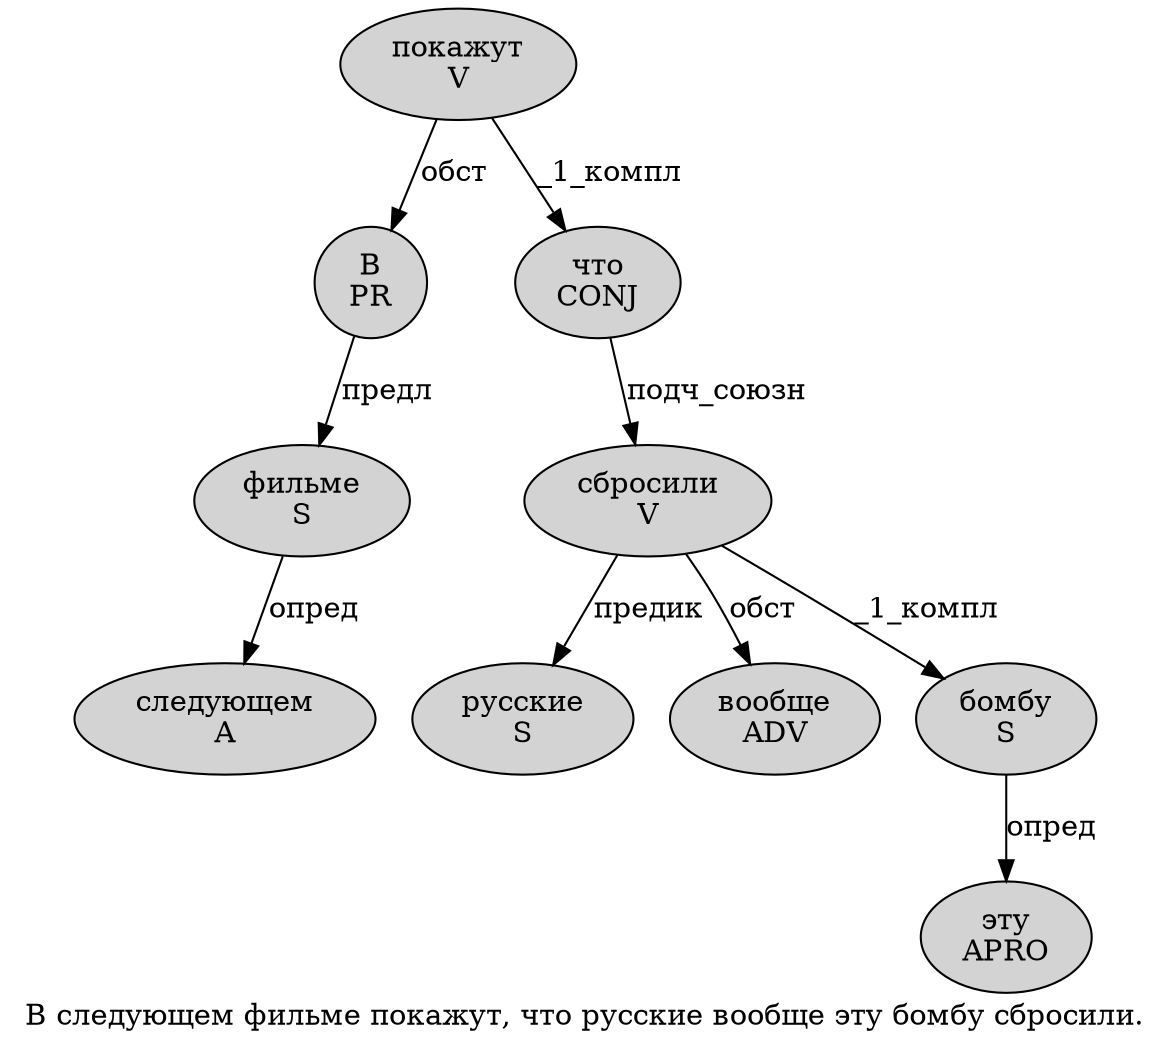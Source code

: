 digraph SENTENCE_5024 {
	graph [label="В следующем фильме покажут, что русские вообще эту бомбу сбросили."]
	node [style=filled]
		0 [label="В
PR" color="" fillcolor=lightgray penwidth=1 shape=ellipse]
		1 [label="следующем
A" color="" fillcolor=lightgray penwidth=1 shape=ellipse]
		2 [label="фильме
S" color="" fillcolor=lightgray penwidth=1 shape=ellipse]
		3 [label="покажут
V" color="" fillcolor=lightgray penwidth=1 shape=ellipse]
		5 [label="что
CONJ" color="" fillcolor=lightgray penwidth=1 shape=ellipse]
		6 [label="русские
S" color="" fillcolor=lightgray penwidth=1 shape=ellipse]
		7 [label="вообще
ADV" color="" fillcolor=lightgray penwidth=1 shape=ellipse]
		8 [label="эту
APRO" color="" fillcolor=lightgray penwidth=1 shape=ellipse]
		9 [label="бомбу
S" color="" fillcolor=lightgray penwidth=1 shape=ellipse]
		10 [label="сбросили
V" color="" fillcolor=lightgray penwidth=1 shape=ellipse]
			10 -> 6 [label="предик"]
			10 -> 7 [label="обст"]
			10 -> 9 [label="_1_компл"]
			2 -> 1 [label="опред"]
			5 -> 10 [label="подч_союзн"]
			3 -> 0 [label="обст"]
			3 -> 5 [label="_1_компл"]
			0 -> 2 [label="предл"]
			9 -> 8 [label="опред"]
}
